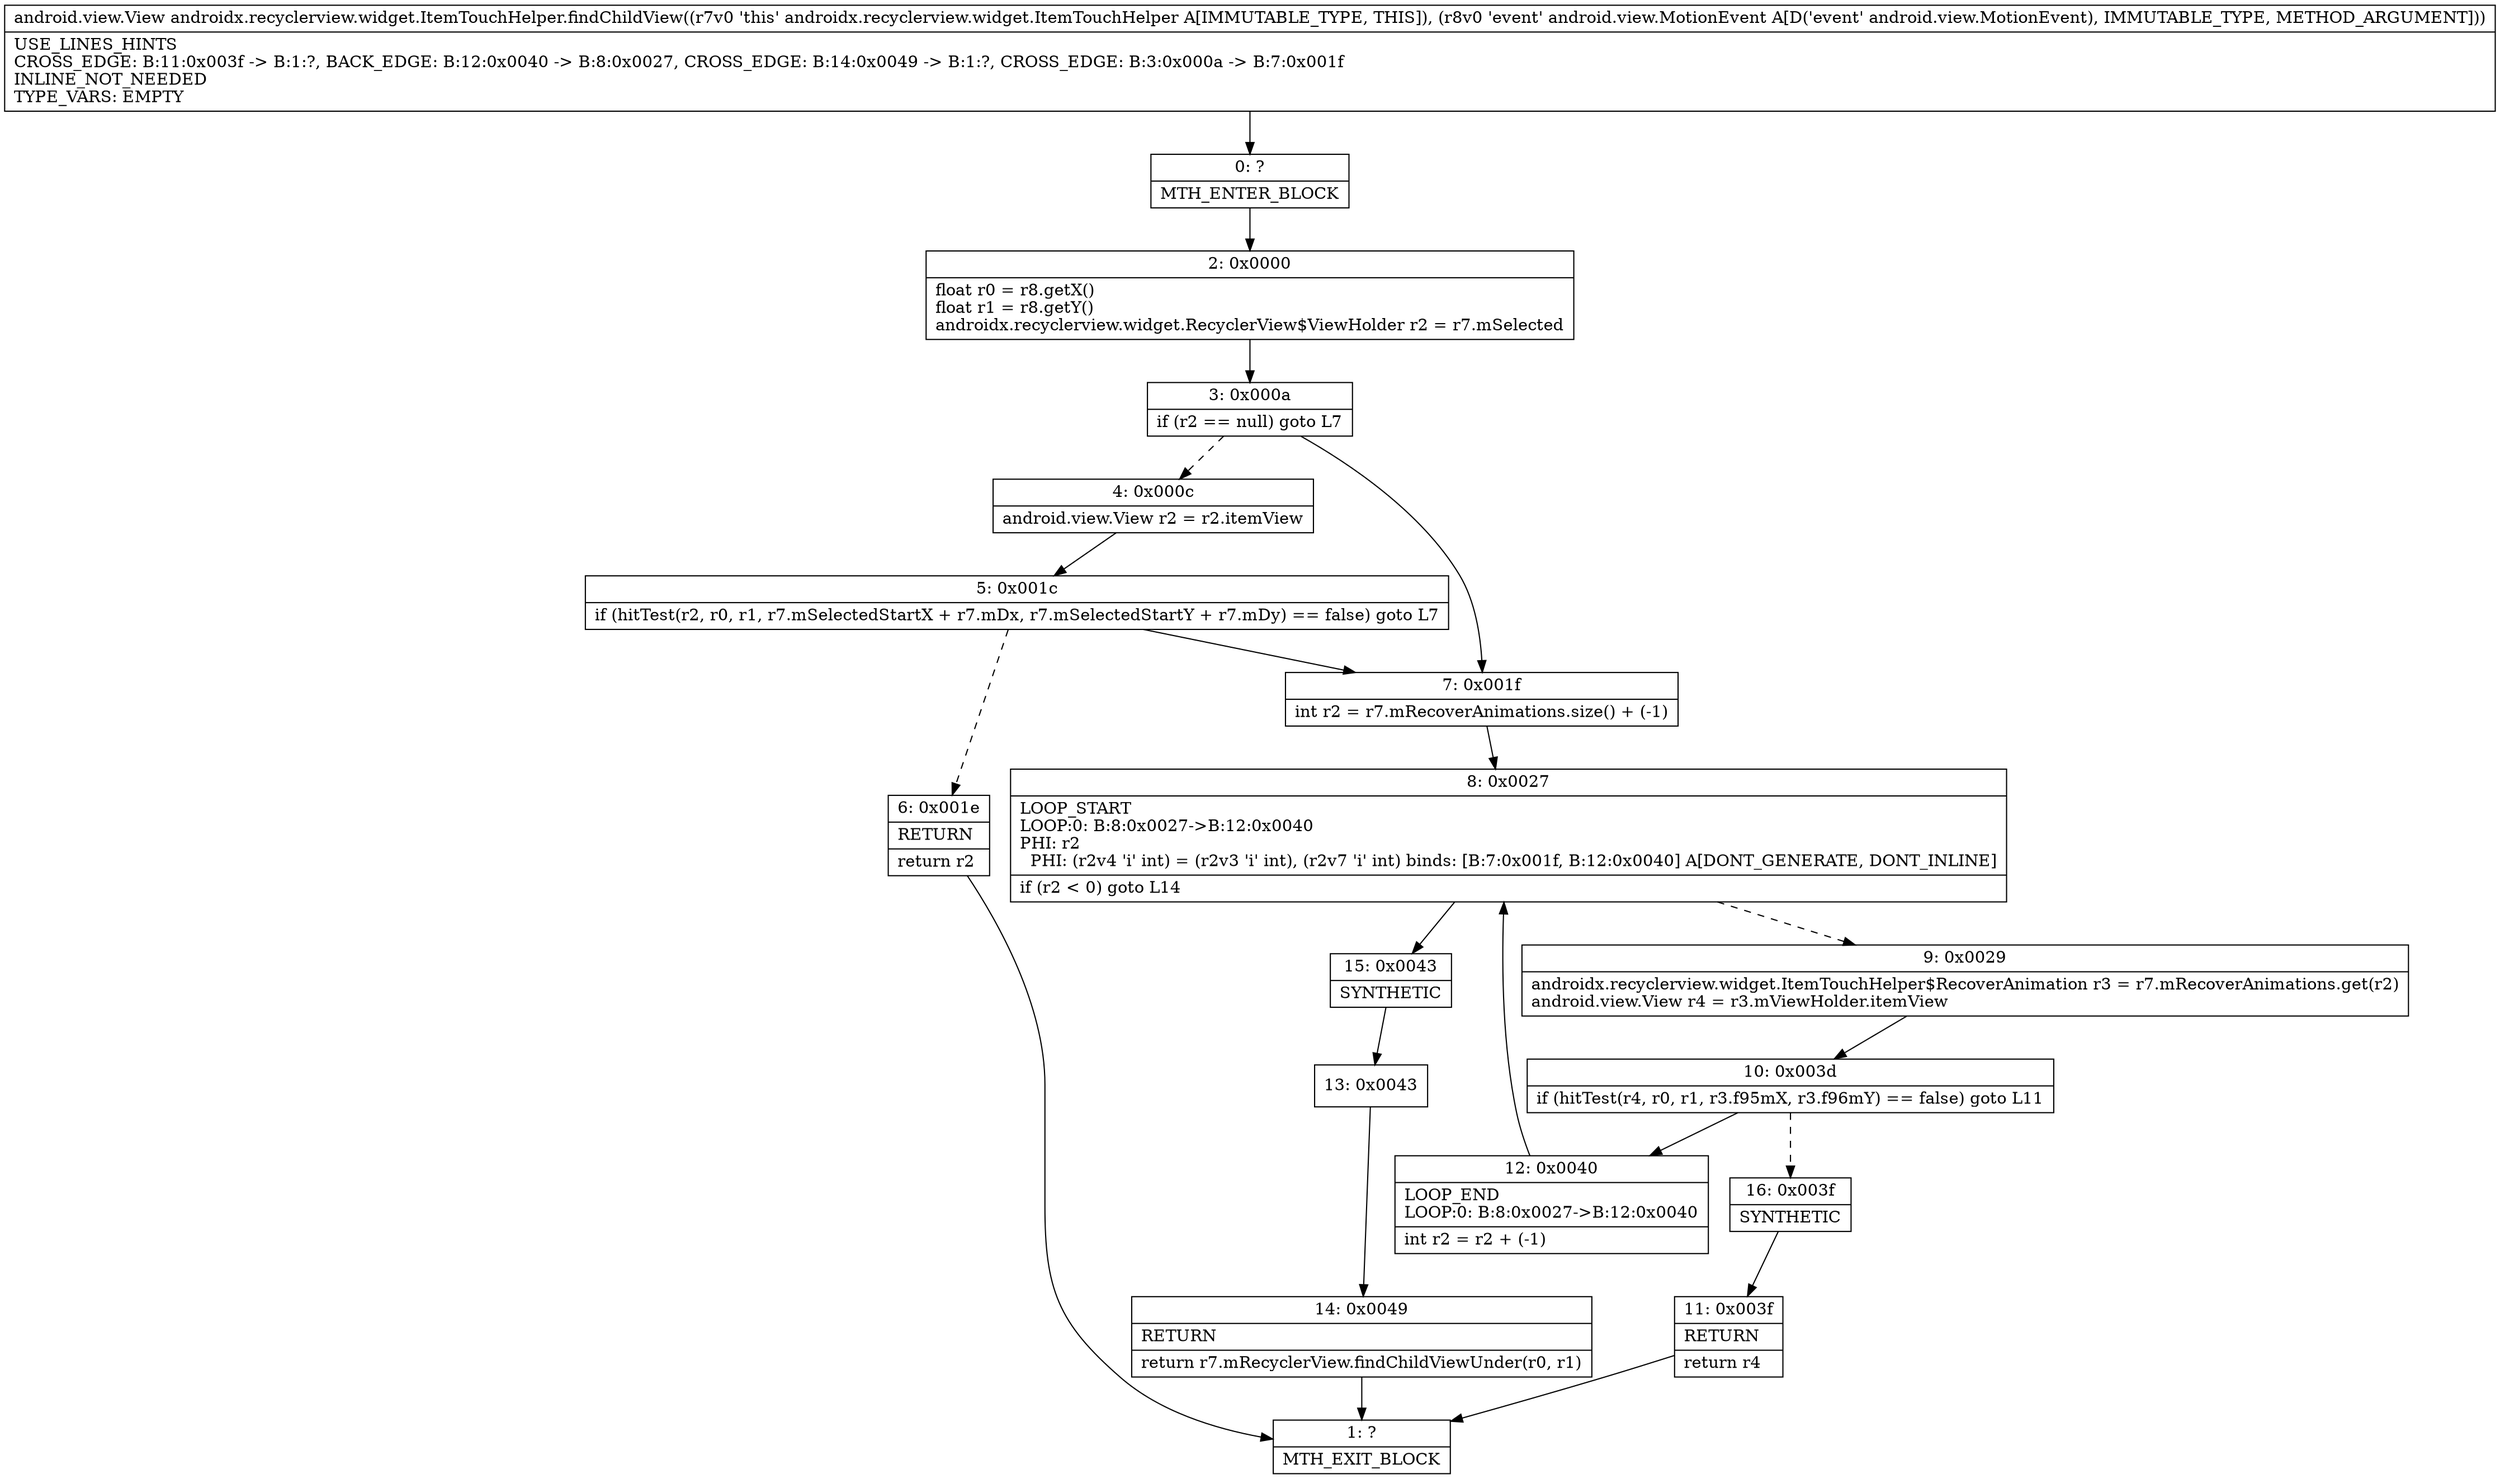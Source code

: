 digraph "CFG forandroidx.recyclerview.widget.ItemTouchHelper.findChildView(Landroid\/view\/MotionEvent;)Landroid\/view\/View;" {
Node_0 [shape=record,label="{0\:\ ?|MTH_ENTER_BLOCK\l}"];
Node_2 [shape=record,label="{2\:\ 0x0000|float r0 = r8.getX()\lfloat r1 = r8.getY()\landroidx.recyclerview.widget.RecyclerView$ViewHolder r2 = r7.mSelected\l}"];
Node_3 [shape=record,label="{3\:\ 0x000a|if (r2 == null) goto L7\l}"];
Node_4 [shape=record,label="{4\:\ 0x000c|android.view.View r2 = r2.itemView\l}"];
Node_5 [shape=record,label="{5\:\ 0x001c|if (hitTest(r2, r0, r1, r7.mSelectedStartX + r7.mDx, r7.mSelectedStartY + r7.mDy) == false) goto L7\l}"];
Node_6 [shape=record,label="{6\:\ 0x001e|RETURN\l|return r2\l}"];
Node_1 [shape=record,label="{1\:\ ?|MTH_EXIT_BLOCK\l}"];
Node_7 [shape=record,label="{7\:\ 0x001f|int r2 = r7.mRecoverAnimations.size() + (\-1)\l}"];
Node_8 [shape=record,label="{8\:\ 0x0027|LOOP_START\lLOOP:0: B:8:0x0027\-\>B:12:0x0040\lPHI: r2 \l  PHI: (r2v4 'i' int) = (r2v3 'i' int), (r2v7 'i' int) binds: [B:7:0x001f, B:12:0x0040] A[DONT_GENERATE, DONT_INLINE]\l|if (r2 \< 0) goto L14\l}"];
Node_9 [shape=record,label="{9\:\ 0x0029|androidx.recyclerview.widget.ItemTouchHelper$RecoverAnimation r3 = r7.mRecoverAnimations.get(r2)\landroid.view.View r4 = r3.mViewHolder.itemView\l}"];
Node_10 [shape=record,label="{10\:\ 0x003d|if (hitTest(r4, r0, r1, r3.f95mX, r3.f96mY) == false) goto L11\l}"];
Node_12 [shape=record,label="{12\:\ 0x0040|LOOP_END\lLOOP:0: B:8:0x0027\-\>B:12:0x0040\l|int r2 = r2 + (\-1)\l}"];
Node_16 [shape=record,label="{16\:\ 0x003f|SYNTHETIC\l}"];
Node_11 [shape=record,label="{11\:\ 0x003f|RETURN\l|return r4\l}"];
Node_15 [shape=record,label="{15\:\ 0x0043|SYNTHETIC\l}"];
Node_13 [shape=record,label="{13\:\ 0x0043}"];
Node_14 [shape=record,label="{14\:\ 0x0049|RETURN\l|return r7.mRecyclerView.findChildViewUnder(r0, r1)\l}"];
MethodNode[shape=record,label="{android.view.View androidx.recyclerview.widget.ItemTouchHelper.findChildView((r7v0 'this' androidx.recyclerview.widget.ItemTouchHelper A[IMMUTABLE_TYPE, THIS]), (r8v0 'event' android.view.MotionEvent A[D('event' android.view.MotionEvent), IMMUTABLE_TYPE, METHOD_ARGUMENT]))  | USE_LINES_HINTS\lCROSS_EDGE: B:11:0x003f \-\> B:1:?, BACK_EDGE: B:12:0x0040 \-\> B:8:0x0027, CROSS_EDGE: B:14:0x0049 \-\> B:1:?, CROSS_EDGE: B:3:0x000a \-\> B:7:0x001f\lINLINE_NOT_NEEDED\lTYPE_VARS: EMPTY\l}"];
MethodNode -> Node_0;Node_0 -> Node_2;
Node_2 -> Node_3;
Node_3 -> Node_4[style=dashed];
Node_3 -> Node_7;
Node_4 -> Node_5;
Node_5 -> Node_6[style=dashed];
Node_5 -> Node_7;
Node_6 -> Node_1;
Node_7 -> Node_8;
Node_8 -> Node_9[style=dashed];
Node_8 -> Node_15;
Node_9 -> Node_10;
Node_10 -> Node_12;
Node_10 -> Node_16[style=dashed];
Node_12 -> Node_8;
Node_16 -> Node_11;
Node_11 -> Node_1;
Node_15 -> Node_13;
Node_13 -> Node_14;
Node_14 -> Node_1;
}

